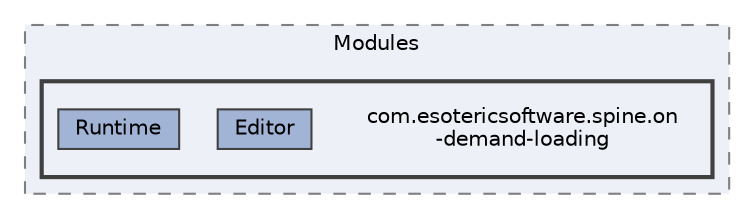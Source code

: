 digraph "external/spine-runtimes/spine-unity/Modules/com.esotericsoftware.spine.on-demand-loading"
{
 // LATEX_PDF_SIZE
  bgcolor="transparent";
  edge [fontname=Helvetica,fontsize=10,labelfontname=Helvetica,labelfontsize=10];
  node [fontname=Helvetica,fontsize=10,shape=box,height=0.2,width=0.4];
  compound=true
  subgraph clusterdir_b5ddb135aaeb8f677ad1cfcd131ced50 {
    graph [ bgcolor="#edf0f7", pencolor="grey50", label="Modules", fontname=Helvetica,fontsize=10 style="filled,dashed", URL="dir_b5ddb135aaeb8f677ad1cfcd131ced50.html",tooltip=""]
  subgraph clusterdir_b44f3bf2798f70cf268ee8cd23cb37ba {
    graph [ bgcolor="#edf0f7", pencolor="grey25", label="", fontname=Helvetica,fontsize=10 style="filled,bold", URL="dir_b44f3bf2798f70cf268ee8cd23cb37ba.html",tooltip=""]
    dir_b44f3bf2798f70cf268ee8cd23cb37ba [shape=plaintext, label="com.esotericsoftware.spine.on\l-demand-loading"];
  dir_f45b4cc16e2d3032361aee48d060846b [label="Editor", fillcolor="#a2b4d6", color="grey25", style="filled", URL="dir_f45b4cc16e2d3032361aee48d060846b.html",tooltip=""];
  dir_2608d546b2a59d97e9b0bed374308959 [label="Runtime", fillcolor="#a2b4d6", color="grey25", style="filled", URL="dir_2608d546b2a59d97e9b0bed374308959.html",tooltip=""];
  }
  }
}
